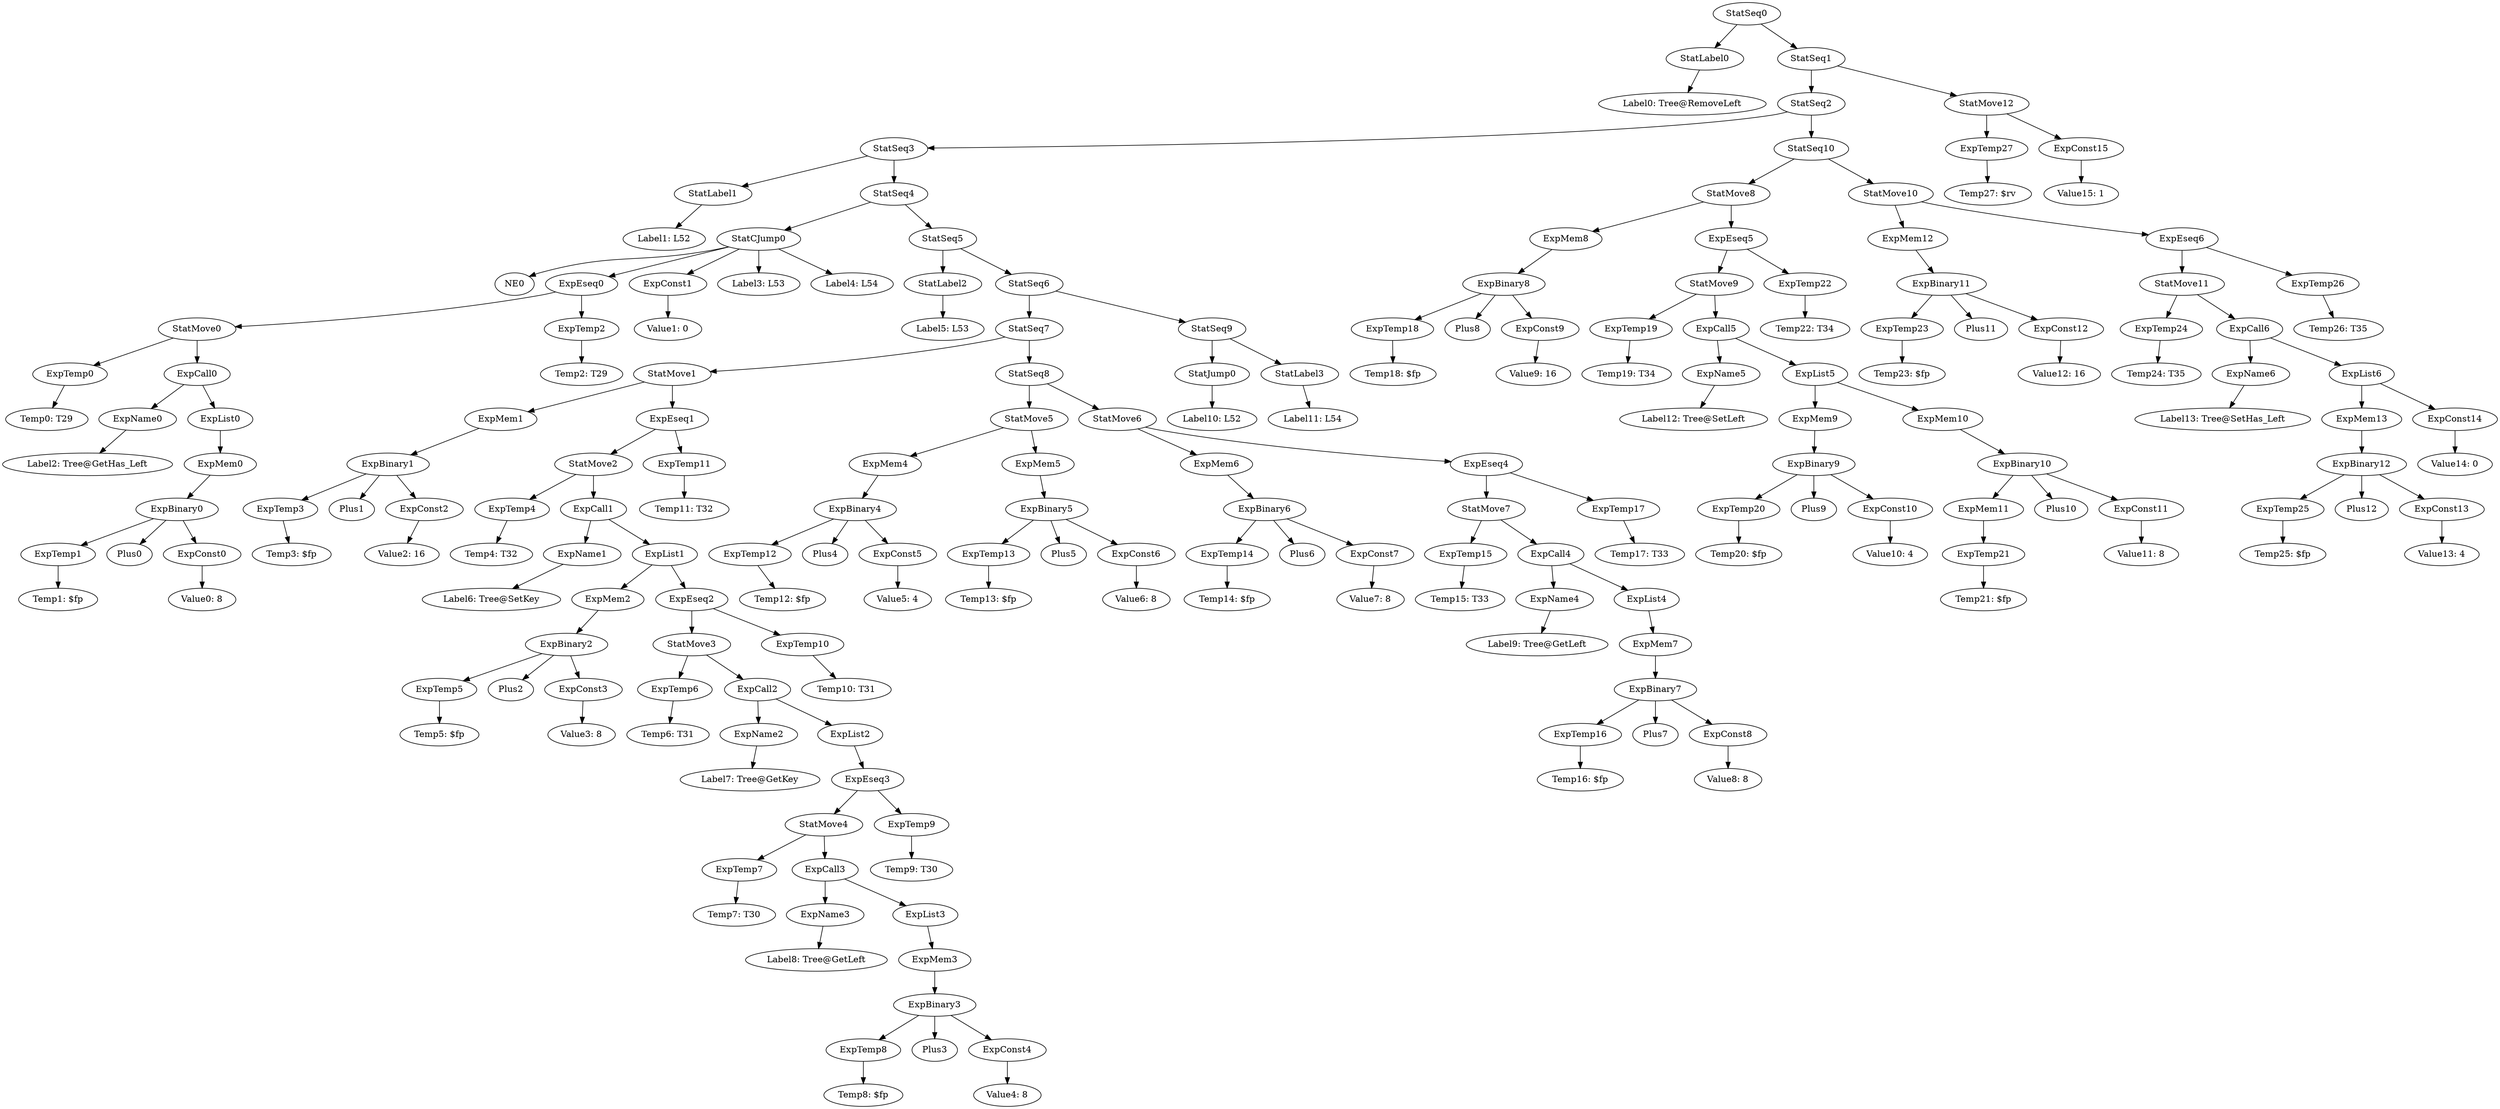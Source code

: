 digraph {
	ordering = out;
	ExpConst15 -> "Value15: 1";
	ExpTemp26 -> "Temp26: T35";
	ExpConst14 -> "Value14: 0";
	ExpMem13 -> ExpBinary12;
	ExpConst13 -> "Value13: 4";
	ExpName6 -> "Label13: Tree@SetHas_Left";
	ExpEseq6 -> StatMove11;
	ExpEseq6 -> ExpTemp26;
	ExpTemp24 -> "Temp24: T35";
	StatMove10 -> ExpMem12;
	StatMove10 -> ExpEseq6;
	ExpMem12 -> ExpBinary11;
	ExpConst12 -> "Value12: 16";
	StatSeq10 -> StatMove8;
	StatSeq10 -> StatMove10;
	ExpEseq5 -> StatMove9;
	ExpEseq5 -> ExpTemp22;
	ExpConst11 -> "Value11: 8";
	ExpBinary10 -> ExpMem11;
	ExpBinary10 -> Plus10;
	ExpBinary10 -> ExpConst11;
	StatMove11 -> ExpTemp24;
	StatMove11 -> ExpCall6;
	ExpMem11 -> ExpTemp21;
	ExpTemp21 -> "Temp21: $fp";
	ExpList5 -> ExpMem9;
	ExpList5 -> ExpMem10;
	ExpMem3 -> ExpBinary3;
	ExpConst4 -> "Value4: 8";
	ExpConst2 -> "Value2: 16";
	ExpName3 -> "Label8: Tree@GetLeft";
	StatMove3 -> ExpTemp6;
	StatMove3 -> ExpCall2;
	ExpTemp6 -> "Temp6: T31";
	StatMove6 -> ExpMem6;
	StatMove6 -> ExpEseq4;
	ExpConst3 -> "Value3: 8";
	ExpBinary2 -> ExpTemp5;
	ExpBinary2 -> Plus2;
	ExpBinary2 -> ExpConst3;
	ExpMem5 -> ExpBinary5;
	ExpCall1 -> ExpName1;
	ExpCall1 -> ExpList1;
	StatJump0 -> "Label10: L52";
	ExpName1 -> "Label6: Tree@SetKey";
	ExpEseq1 -> StatMove2;
	ExpEseq1 -> ExpTemp11;
	ExpTemp15 -> "Temp15: T33";
	StatMove2 -> ExpTemp4;
	StatMove2 -> ExpCall1;
	StatLabel0 -> "Label0: Tree@RemoveLeft";
	ExpTemp19 -> "Temp19: T34";
	ExpTemp7 -> "Temp7: T30";
	ExpTemp0 -> "Temp0: T29";
	ExpTemp25 -> "Temp25: $fp";
	ExpEseq3 -> StatMove4;
	ExpEseq3 -> ExpTemp9;
	ExpTemp4 -> "Temp4: T32";
	ExpMem1 -> ExpBinary1;
	ExpConst6 -> "Value6: 8";
	ExpCall2 -> ExpName2;
	ExpCall2 -> ExpList2;
	ExpEseq4 -> StatMove7;
	ExpEseq4 -> ExpTemp17;
	ExpBinary12 -> ExpTemp25;
	ExpBinary12 -> Plus12;
	ExpBinary12 -> ExpConst13;
	ExpName5 -> "Label12: Tree@SetLeft";
	StatMove0 -> ExpTemp0;
	StatMove0 -> ExpCall0;
	StatMove8 -> ExpMem8;
	StatMove8 -> ExpEseq5;
	StatSeq3 -> StatLabel1;
	StatSeq3 -> StatSeq4;
	StatLabel3 -> "Label11: L54";
	ExpBinary3 -> ExpTemp8;
	ExpBinary3 -> Plus3;
	ExpBinary3 -> ExpConst4;
	ExpMem7 -> ExpBinary7;
	ExpCall3 -> ExpName3;
	ExpCall3 -> ExpList3;
	ExpConst10 -> "Value10: 4";
	ExpBinary1 -> ExpTemp3;
	ExpBinary1 -> Plus1;
	ExpBinary1 -> ExpConst2;
	ExpName2 -> "Label7: Tree@GetKey";
	StatSeq7 -> StatMove1;
	StatSeq7 -> StatSeq8;
	ExpTemp5 -> "Temp5: $fp";
	ExpTemp3 -> "Temp3: $fp";
	StatSeq8 -> StatMove5;
	StatSeq8 -> StatMove6;
	StatSeq1 -> StatSeq2;
	StatSeq1 -> StatMove12;
	ExpMem2 -> ExpBinary2;
	ExpTemp12 -> "Temp12: $fp";
	ExpCall0 -> ExpName0;
	ExpCall0 -> ExpList0;
	StatSeq9 -> StatJump0;
	StatSeq9 -> StatLabel3;
	StatSeq4 -> StatCJump0;
	StatSeq4 -> StatSeq5;
	StatLabel1 -> "Label1: L52";
	ExpList6 -> ExpMem13;
	ExpList6 -> ExpConst14;
	ExpConst1 -> "Value1: 0";
	ExpBinary0 -> ExpTemp1;
	ExpBinary0 -> Plus0;
	ExpBinary0 -> ExpConst0;
	ExpTemp27 -> "Temp27: $rv";
	ExpList4 -> ExpMem7;
	ExpMem0 -> ExpBinary0;
	ExpList0 -> ExpMem0;
	StatCJump0 -> NE0;
	StatCJump0 -> ExpEseq0;
	StatCJump0 -> ExpConst1;
	StatCJump0 -> "Label3: L53";
	StatCJump0 -> "Label4: L54";
	ExpTemp11 -> "Temp11: T32";
	ExpEseq0 -> StatMove0;
	ExpEseq0 -> ExpTemp2;
	ExpTemp2 -> "Temp2: T29";
	ExpConst0 -> "Value0: 8";
	ExpEseq2 -> StatMove3;
	ExpEseq2 -> ExpTemp10;
	ExpList1 -> ExpMem2;
	ExpList1 -> ExpEseq2;
	ExpTemp1 -> "Temp1: $fp";
	ExpBinary4 -> ExpTemp12;
	ExpBinary4 -> Plus4;
	ExpBinary4 -> ExpConst5;
	ExpTemp8 -> "Temp8: $fp";
	ExpBinary9 -> ExpTemp20;
	ExpBinary9 -> Plus9;
	ExpBinary9 -> ExpConst10;
	ExpBinary7 -> ExpTemp16;
	ExpBinary7 -> Plus7;
	ExpBinary7 -> ExpConst8;
	ExpTemp18 -> "Temp18: $fp";
	StatMove1 -> ExpMem1;
	StatMove1 -> ExpEseq1;
	StatSeq5 -> StatLabel2;
	StatSeq5 -> StatSeq6;
	ExpList3 -> ExpMem3;
	ExpCall4 -> ExpName4;
	ExpCall4 -> ExpList4;
	ExpTemp9 -> "Temp9: T30";
	ExpTemp22 -> "Temp22: T34";
	ExpList2 -> ExpEseq3;
	ExpCall6 -> ExpName6;
	ExpCall6 -> ExpList6;
	ExpMem10 -> ExpBinary10;
	ExpTemp10 -> "Temp10: T31";
	StatSeq0 -> StatLabel0;
	StatSeq0 -> StatSeq1;
	ExpConst5 -> "Value5: 4";
	ExpBinary11 -> ExpTemp23;
	ExpBinary11 -> Plus11;
	ExpBinary11 -> ExpConst12;
	ExpMem4 -> ExpBinary4;
	ExpName4 -> "Label9: Tree@GetLeft";
	ExpTemp13 -> "Temp13: $fp";
	ExpBinary5 -> ExpTemp13;
	ExpBinary5 -> Plus5;
	ExpBinary5 -> ExpConst6;
	StatMove4 -> ExpTemp7;
	StatMove4 -> ExpCall3;
	StatLabel2 -> "Label5: L53";
	StatMove5 -> ExpMem4;
	StatMove5 -> ExpMem5;
	ExpConst9 -> "Value9: 16";
	StatMove12 -> ExpTemp27;
	StatMove12 -> ExpConst15;
	ExpTemp14 -> "Temp14: $fp";
	ExpBinary6 -> ExpTemp14;
	ExpBinary6 -> Plus6;
	ExpBinary6 -> ExpConst7;
	ExpTemp16 -> "Temp16: $fp";
	ExpConst7 -> "Value7: 8";
	ExpMem6 -> ExpBinary6;
	StatMove7 -> ExpTemp15;
	StatMove7 -> ExpCall4;
	ExpTemp23 -> "Temp23: $fp";
	ExpMem9 -> ExpBinary9;
	ExpTemp17 -> "Temp17: T33";
	StatSeq6 -> StatSeq7;
	StatSeq6 -> StatSeq9;
	StatSeq2 -> StatSeq3;
	StatSeq2 -> StatSeq10;
	ExpBinary8 -> ExpTemp18;
	ExpBinary8 -> Plus8;
	ExpBinary8 -> ExpConst9;
	ExpMem8 -> ExpBinary8;
	StatMove9 -> ExpTemp19;
	StatMove9 -> ExpCall5;
	ExpCall5 -> ExpName5;
	ExpCall5 -> ExpList5;
	ExpConst8 -> "Value8: 8";
	ExpName0 -> "Label2: Tree@GetHas_Left";
	ExpTemp20 -> "Temp20: $fp";
}

